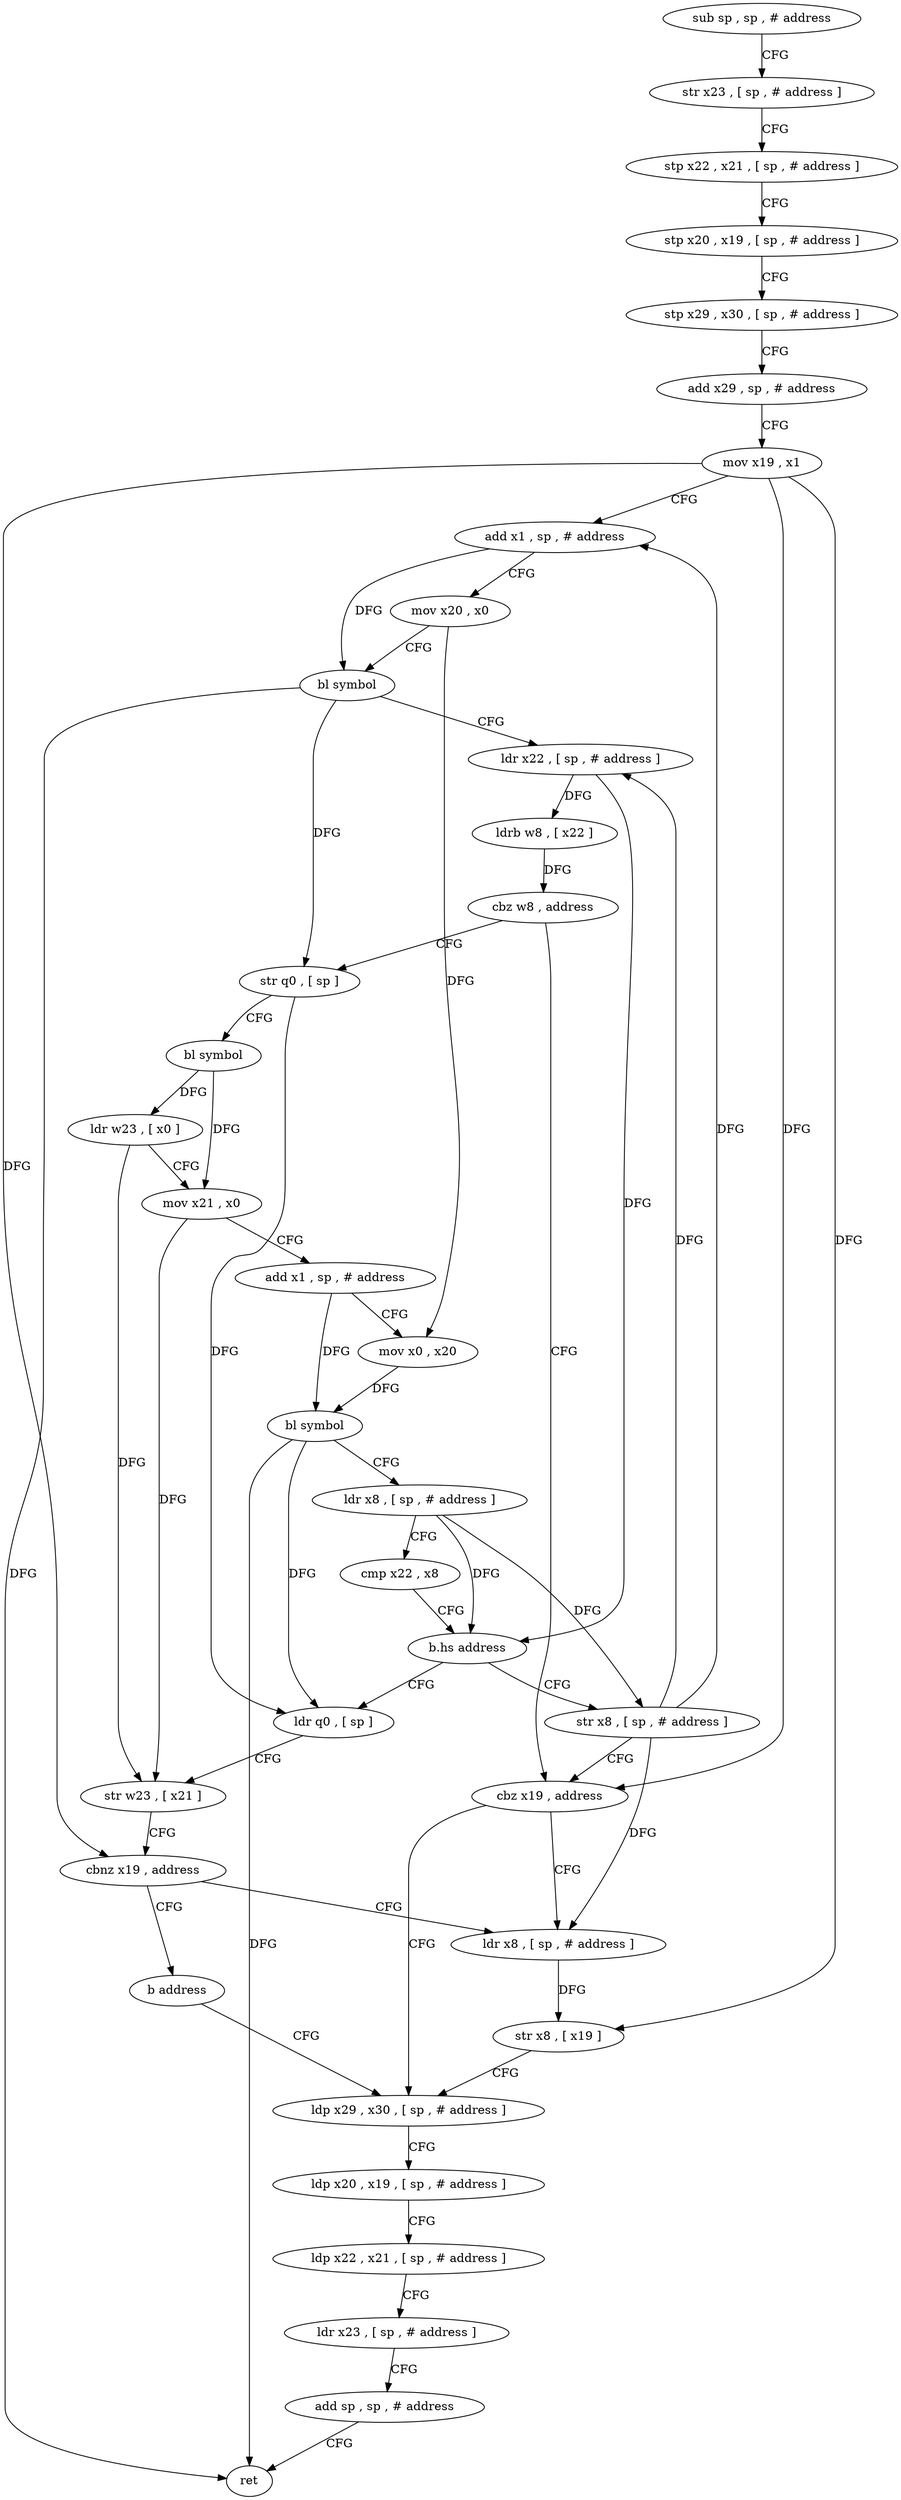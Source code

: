 digraph "func" {
"4204664" [label = "sub sp , sp , # address" ]
"4204668" [label = "str x23 , [ sp , # address ]" ]
"4204672" [label = "stp x22 , x21 , [ sp , # address ]" ]
"4204676" [label = "stp x20 , x19 , [ sp , # address ]" ]
"4204680" [label = "stp x29 , x30 , [ sp , # address ]" ]
"4204684" [label = "add x29 , sp , # address" ]
"4204688" [label = "mov x19 , x1" ]
"4204692" [label = "add x1 , sp , # address" ]
"4204696" [label = "mov x20 , x0" ]
"4204700" [label = "bl symbol" ]
"4204704" [label = "ldr x22 , [ sp , # address ]" ]
"4204708" [label = "ldrb w8 , [ x22 ]" ]
"4204712" [label = "cbz w8 , address" ]
"4204760" [label = "cbz x19 , address" ]
"4204716" [label = "str q0 , [ sp ]" ]
"4204772" [label = "ldp x29 , x30 , [ sp , # address ]" ]
"4204764" [label = "ldr x8 , [ sp , # address ]" ]
"4204720" [label = "bl symbol" ]
"4204724" [label = "ldr w23 , [ x0 ]" ]
"4204728" [label = "mov x21 , x0" ]
"4204732" [label = "add x1 , sp , # address" ]
"4204736" [label = "mov x0 , x20" ]
"4204740" [label = "bl symbol" ]
"4204744" [label = "ldr x8 , [ sp , # address ]" ]
"4204748" [label = "cmp x22 , x8" ]
"4204752" [label = "b.hs address" ]
"4204796" [label = "ldr q0 , [ sp ]" ]
"4204756" [label = "str x8 , [ sp , # address ]" ]
"4204776" [label = "ldp x20 , x19 , [ sp , # address ]" ]
"4204780" [label = "ldp x22 , x21 , [ sp , # address ]" ]
"4204784" [label = "ldr x23 , [ sp , # address ]" ]
"4204788" [label = "add sp , sp , # address" ]
"4204792" [label = "ret" ]
"4204768" [label = "str x8 , [ x19 ]" ]
"4204800" [label = "str w23 , [ x21 ]" ]
"4204804" [label = "cbnz x19 , address" ]
"4204808" [label = "b address" ]
"4204664" -> "4204668" [ label = "CFG" ]
"4204668" -> "4204672" [ label = "CFG" ]
"4204672" -> "4204676" [ label = "CFG" ]
"4204676" -> "4204680" [ label = "CFG" ]
"4204680" -> "4204684" [ label = "CFG" ]
"4204684" -> "4204688" [ label = "CFG" ]
"4204688" -> "4204692" [ label = "CFG" ]
"4204688" -> "4204760" [ label = "DFG" ]
"4204688" -> "4204768" [ label = "DFG" ]
"4204688" -> "4204804" [ label = "DFG" ]
"4204692" -> "4204696" [ label = "CFG" ]
"4204692" -> "4204700" [ label = "DFG" ]
"4204696" -> "4204700" [ label = "CFG" ]
"4204696" -> "4204736" [ label = "DFG" ]
"4204700" -> "4204704" [ label = "CFG" ]
"4204700" -> "4204792" [ label = "DFG" ]
"4204700" -> "4204716" [ label = "DFG" ]
"4204704" -> "4204708" [ label = "DFG" ]
"4204704" -> "4204752" [ label = "DFG" ]
"4204708" -> "4204712" [ label = "DFG" ]
"4204712" -> "4204760" [ label = "CFG" ]
"4204712" -> "4204716" [ label = "CFG" ]
"4204760" -> "4204772" [ label = "CFG" ]
"4204760" -> "4204764" [ label = "CFG" ]
"4204716" -> "4204720" [ label = "CFG" ]
"4204716" -> "4204796" [ label = "DFG" ]
"4204772" -> "4204776" [ label = "CFG" ]
"4204764" -> "4204768" [ label = "DFG" ]
"4204720" -> "4204724" [ label = "DFG" ]
"4204720" -> "4204728" [ label = "DFG" ]
"4204724" -> "4204728" [ label = "CFG" ]
"4204724" -> "4204800" [ label = "DFG" ]
"4204728" -> "4204732" [ label = "CFG" ]
"4204728" -> "4204800" [ label = "DFG" ]
"4204732" -> "4204736" [ label = "CFG" ]
"4204732" -> "4204740" [ label = "DFG" ]
"4204736" -> "4204740" [ label = "DFG" ]
"4204740" -> "4204744" [ label = "CFG" ]
"4204740" -> "4204792" [ label = "DFG" ]
"4204740" -> "4204796" [ label = "DFG" ]
"4204744" -> "4204748" [ label = "CFG" ]
"4204744" -> "4204752" [ label = "DFG" ]
"4204744" -> "4204756" [ label = "DFG" ]
"4204748" -> "4204752" [ label = "CFG" ]
"4204752" -> "4204796" [ label = "CFG" ]
"4204752" -> "4204756" [ label = "CFG" ]
"4204796" -> "4204800" [ label = "CFG" ]
"4204756" -> "4204760" [ label = "CFG" ]
"4204756" -> "4204692" [ label = "DFG" ]
"4204756" -> "4204704" [ label = "DFG" ]
"4204756" -> "4204764" [ label = "DFG" ]
"4204776" -> "4204780" [ label = "CFG" ]
"4204780" -> "4204784" [ label = "CFG" ]
"4204784" -> "4204788" [ label = "CFG" ]
"4204788" -> "4204792" [ label = "CFG" ]
"4204768" -> "4204772" [ label = "CFG" ]
"4204800" -> "4204804" [ label = "CFG" ]
"4204804" -> "4204764" [ label = "CFG" ]
"4204804" -> "4204808" [ label = "CFG" ]
"4204808" -> "4204772" [ label = "CFG" ]
}
